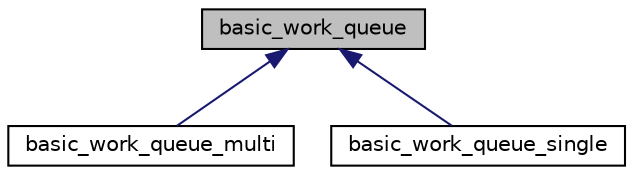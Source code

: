 digraph "basic_work_queue"
{
 // LATEX_PDF_SIZE
  edge [fontname="Helvetica",fontsize="10",labelfontname="Helvetica",labelfontsize="10"];
  node [fontname="Helvetica",fontsize="10",shape=record];
  Node1 [label="basic_work_queue",height=0.2,width=0.4,color="black", fillcolor="grey75", style="filled", fontcolor="black",tooltip=" "];
  Node1 -> Node2 [dir="back",color="midnightblue",fontsize="10",style="solid",fontname="Helvetica"];
  Node2 [label="basic_work_queue_multi",height=0.2,width=0.4,color="black", fillcolor="white", style="filled",URL="$classbasic__work__queue__multi.html",tooltip=" "];
  Node1 -> Node3 [dir="back",color="midnightblue",fontsize="10",style="solid",fontname="Helvetica"];
  Node3 [label="basic_work_queue_single",height=0.2,width=0.4,color="black", fillcolor="white", style="filled",URL="$classbasic__work__queue__single.html",tooltip=" "];
}

